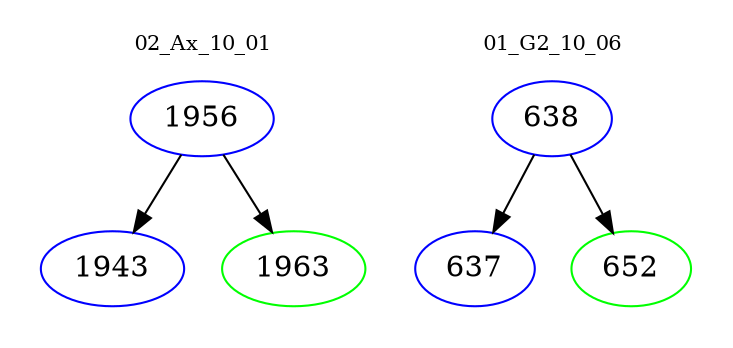 digraph{
subgraph cluster_0 {
color = white
label = "02_Ax_10_01";
fontsize=10;
T0_1956 [label="1956", color="blue"]
T0_1956 -> T0_1943 [color="black"]
T0_1943 [label="1943", color="blue"]
T0_1956 -> T0_1963 [color="black"]
T0_1963 [label="1963", color="green"]
}
subgraph cluster_1 {
color = white
label = "01_G2_10_06";
fontsize=10;
T1_638 [label="638", color="blue"]
T1_638 -> T1_637 [color="black"]
T1_637 [label="637", color="blue"]
T1_638 -> T1_652 [color="black"]
T1_652 [label="652", color="green"]
}
}
